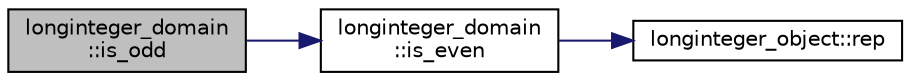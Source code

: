 digraph "longinteger_domain::is_odd"
{
  edge [fontname="Helvetica",fontsize="10",labelfontname="Helvetica",labelfontsize="10"];
  node [fontname="Helvetica",fontsize="10",shape=record];
  rankdir="LR";
  Node419 [label="longinteger_domain\l::is_odd",height=0.2,width=0.4,color="black", fillcolor="grey75", style="filled", fontcolor="black"];
  Node419 -> Node420 [color="midnightblue",fontsize="10",style="solid",fontname="Helvetica"];
  Node420 [label="longinteger_domain\l::is_even",height=0.2,width=0.4,color="black", fillcolor="white", style="filled",URL="$d2/d7a/classlonginteger__domain.html#aea0d6d8108b4856bb183ef1a547a3ac5"];
  Node420 -> Node421 [color="midnightblue",fontsize="10",style="solid",fontname="Helvetica"];
  Node421 [label="longinteger_object::rep",height=0.2,width=0.4,color="black", fillcolor="white", style="filled",URL="$dd/d7e/classlonginteger__object.html#a3ecaf12738cc721d281c416503f241e2"];
}
